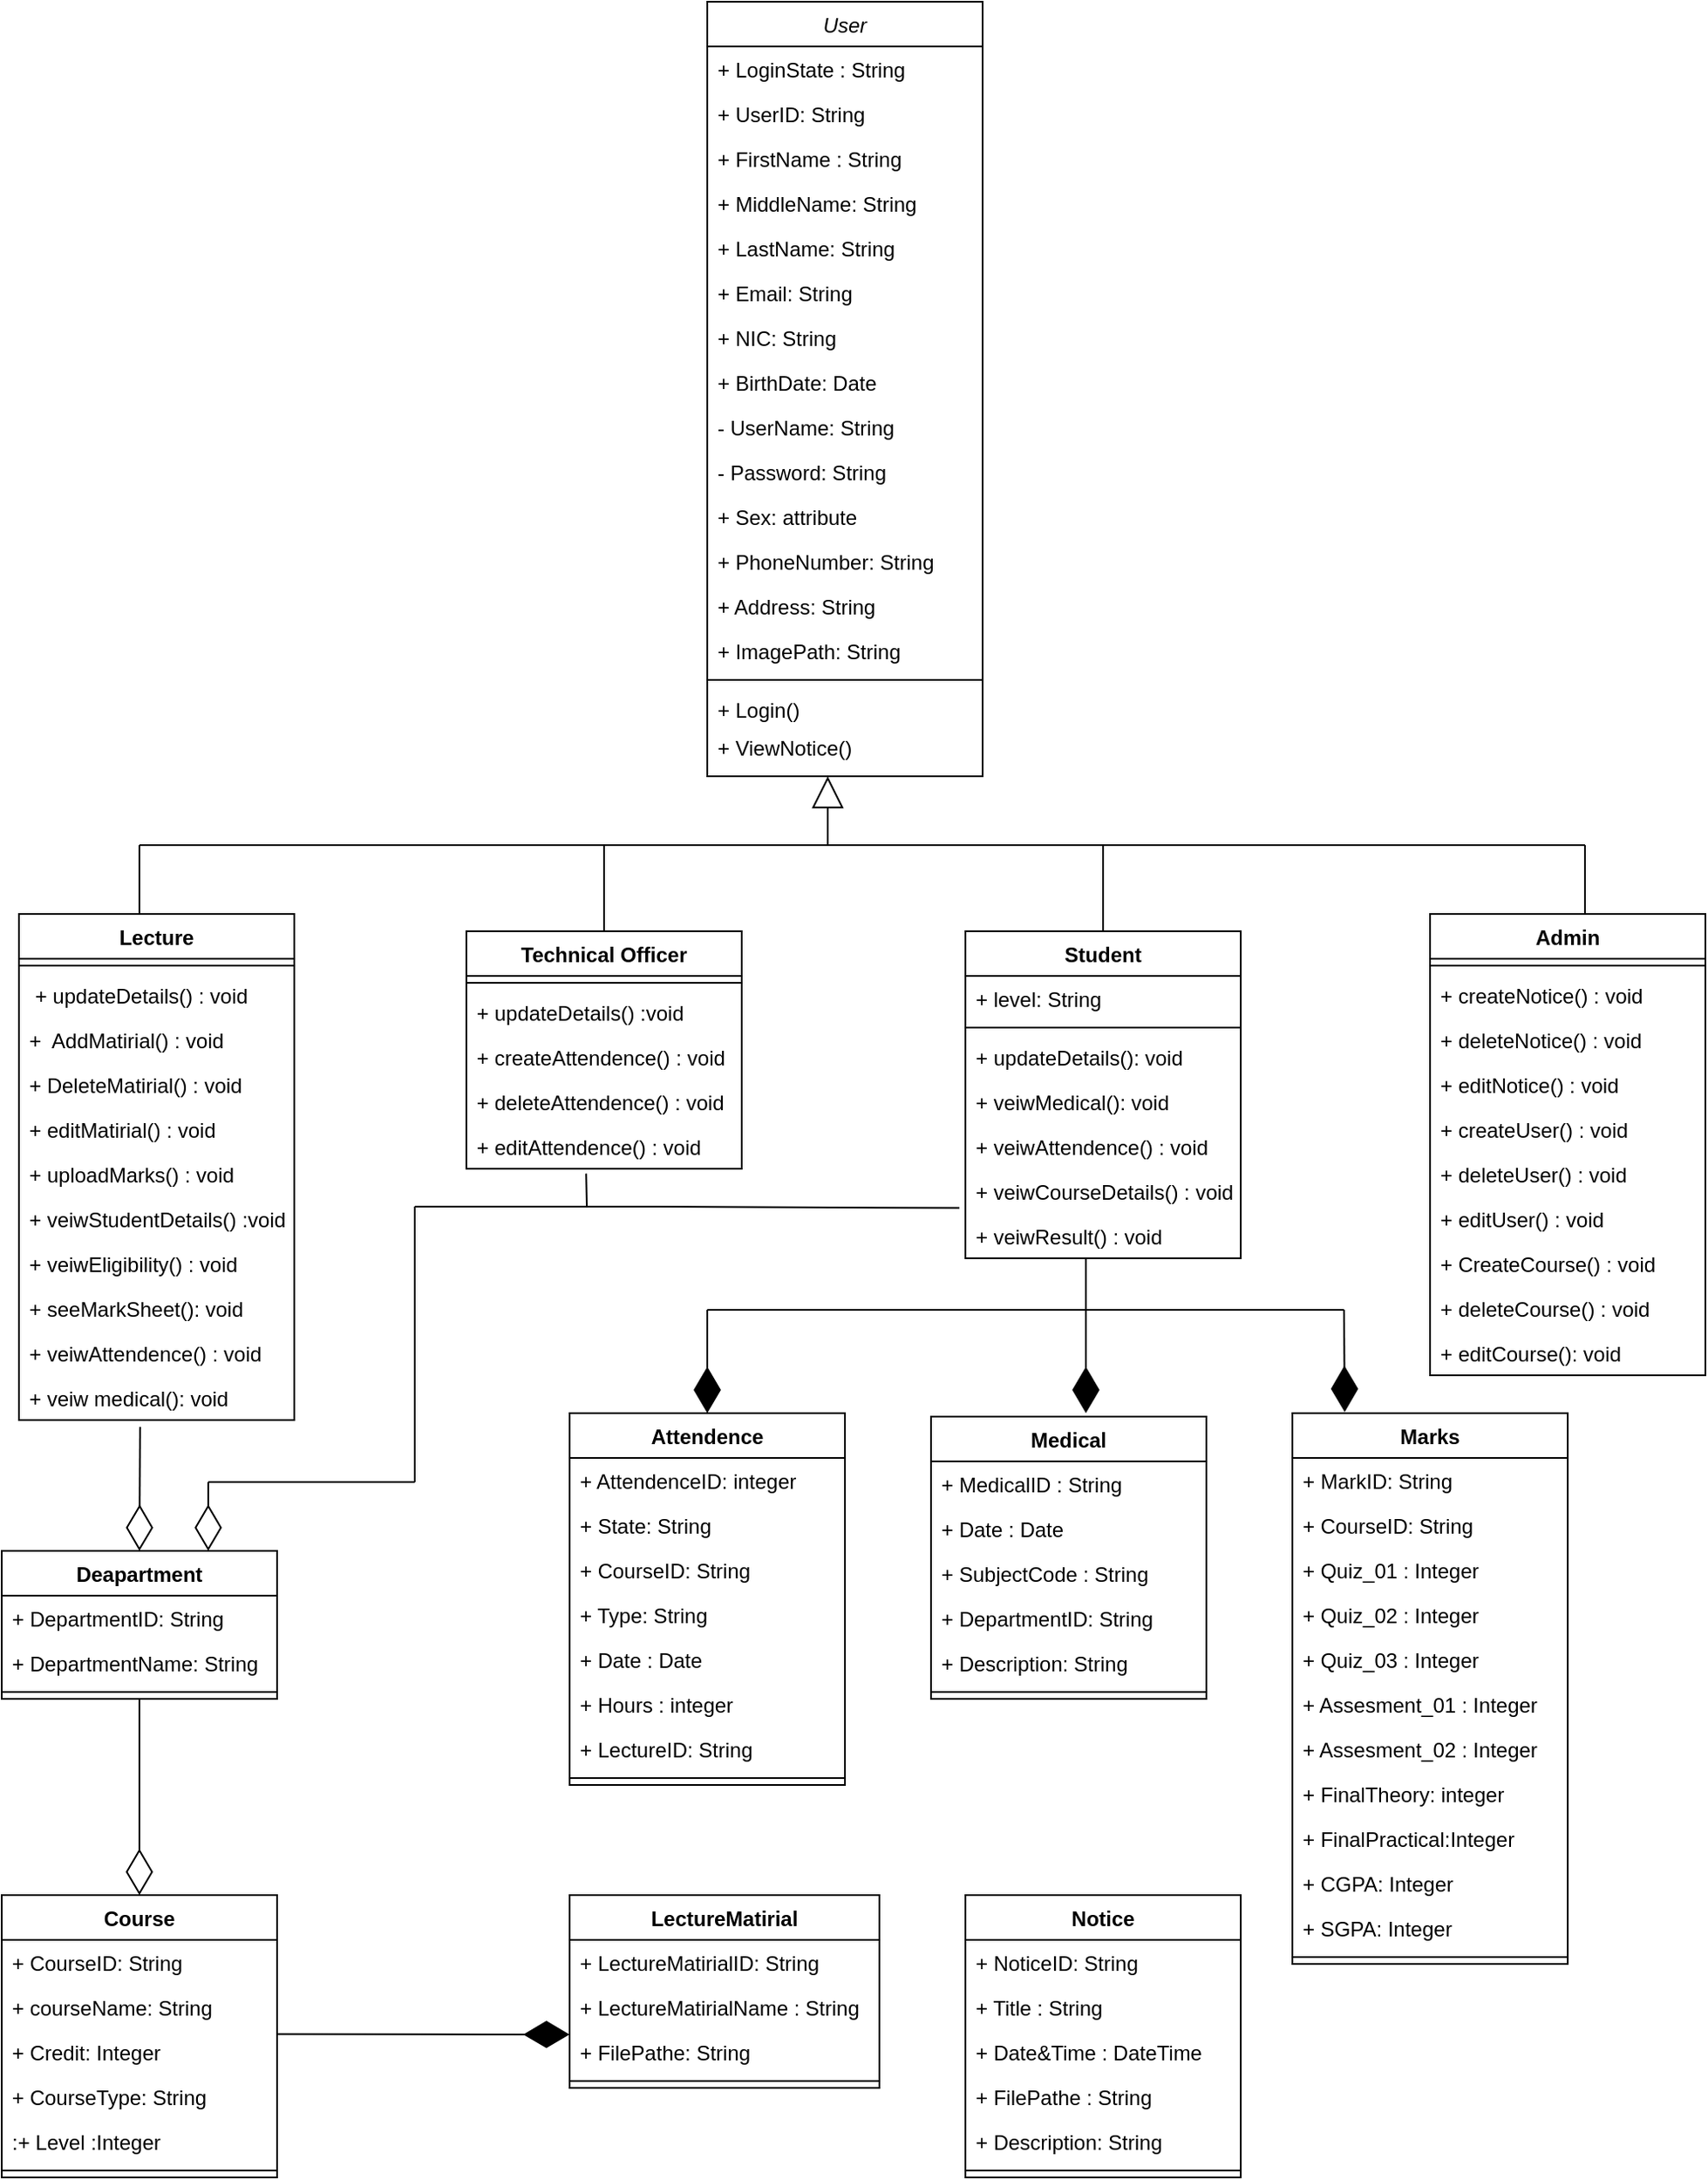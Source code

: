 <mxfile version="20.8.13" type="device"><diagram id="C5RBs43oDa-KdzZeNtuy" name="Page-1"><mxGraphModel dx="1050" dy="1710" grid="1" gridSize="10" guides="1" tooltips="1" connect="1" arrows="1" fold="1" page="1" pageScale="1" pageWidth="827" pageHeight="1169" math="0" shadow="0"><root><mxCell id="WIyWlLk6GJQsqaUBKTNV-0"/><mxCell id="WIyWlLk6GJQsqaUBKTNV-1" parent="WIyWlLk6GJQsqaUBKTNV-0"/><mxCell id="zkfFHV4jXpPFQw0GAbJ--0" value="User" style="swimlane;fontStyle=2;align=center;verticalAlign=top;childLayout=stackLayout;horizontal=1;startSize=26;horizontalStack=0;resizeParent=1;resizeLast=0;collapsible=1;marginBottom=0;rounded=0;shadow=0;strokeWidth=1;" parent="WIyWlLk6GJQsqaUBKTNV-1" vertex="1"><mxGeometry x="450" y="-140" width="160" height="450" as="geometry"><mxRectangle x="230" y="140" width="160" height="26" as="alternateBounds"/></mxGeometry></mxCell><mxCell id="zkfFHV4jXpPFQw0GAbJ--1" value="+ LoginState : String" style="text;align=left;verticalAlign=top;spacingLeft=4;spacingRight=4;overflow=hidden;rotatable=0;points=[[0,0.5],[1,0.5]];portConstraint=eastwest;" parent="zkfFHV4jXpPFQw0GAbJ--0" vertex="1"><mxGeometry y="26" width="160" height="26" as="geometry"/></mxCell><mxCell id="zkfFHV4jXpPFQw0GAbJ--2" value="+ UserID: String" style="text;align=left;verticalAlign=top;spacingLeft=4;spacingRight=4;overflow=hidden;rotatable=0;points=[[0,0.5],[1,0.5]];portConstraint=eastwest;rounded=0;shadow=0;html=0;" parent="zkfFHV4jXpPFQw0GAbJ--0" vertex="1"><mxGeometry y="52" width="160" height="26" as="geometry"/></mxCell><mxCell id="zkfFHV4jXpPFQw0GAbJ--3" value="+ FirstName : String" style="text;align=left;verticalAlign=top;spacingLeft=4;spacingRight=4;overflow=hidden;rotatable=0;points=[[0,0.5],[1,0.5]];portConstraint=eastwest;rounded=0;shadow=0;html=0;" parent="zkfFHV4jXpPFQw0GAbJ--0" vertex="1"><mxGeometry y="78" width="160" height="26" as="geometry"/></mxCell><mxCell id="cvOqflEdp5LwNtmnCn7X-1" value="+ MiddleName: String" style="text;strokeColor=none;fillColor=none;align=left;verticalAlign=top;spacingLeft=4;spacingRight=4;overflow=hidden;rotatable=0;points=[[0,0.5],[1,0.5]];portConstraint=eastwest;" vertex="1" parent="zkfFHV4jXpPFQw0GAbJ--0"><mxGeometry y="104" width="160" height="26" as="geometry"/></mxCell><mxCell id="cvOqflEdp5LwNtmnCn7X-2" value="+ LastName: String" style="text;strokeColor=none;fillColor=none;align=left;verticalAlign=top;spacingLeft=4;spacingRight=4;overflow=hidden;rotatable=0;points=[[0,0.5],[1,0.5]];portConstraint=eastwest;" vertex="1" parent="zkfFHV4jXpPFQw0GAbJ--0"><mxGeometry y="130" width="160" height="26" as="geometry"/></mxCell><mxCell id="cvOqflEdp5LwNtmnCn7X-3" value="+ Email: String" style="text;strokeColor=none;fillColor=none;align=left;verticalAlign=top;spacingLeft=4;spacingRight=4;overflow=hidden;rotatable=0;points=[[0,0.5],[1,0.5]];portConstraint=eastwest;" vertex="1" parent="zkfFHV4jXpPFQw0GAbJ--0"><mxGeometry y="156" width="160" height="26" as="geometry"/></mxCell><mxCell id="cvOqflEdp5LwNtmnCn7X-4" value="+ NIC: String" style="text;strokeColor=none;fillColor=none;align=left;verticalAlign=top;spacingLeft=4;spacingRight=4;overflow=hidden;rotatable=0;points=[[0,0.5],[1,0.5]];portConstraint=eastwest;" vertex="1" parent="zkfFHV4jXpPFQw0GAbJ--0"><mxGeometry y="182" width="160" height="26" as="geometry"/></mxCell><mxCell id="cvOqflEdp5LwNtmnCn7X-5" value="+ BirthDate: Date" style="text;strokeColor=none;fillColor=none;align=left;verticalAlign=top;spacingLeft=4;spacingRight=4;overflow=hidden;rotatable=0;points=[[0,0.5],[1,0.5]];portConstraint=eastwest;" vertex="1" parent="zkfFHV4jXpPFQw0GAbJ--0"><mxGeometry y="208" width="160" height="26" as="geometry"/></mxCell><mxCell id="cvOqflEdp5LwNtmnCn7X-7" value="- UserName: String" style="text;strokeColor=none;fillColor=none;align=left;verticalAlign=top;spacingLeft=4;spacingRight=4;overflow=hidden;rotatable=0;points=[[0,0.5],[1,0.5]];portConstraint=eastwest;" vertex="1" parent="zkfFHV4jXpPFQw0GAbJ--0"><mxGeometry y="234" width="160" height="26" as="geometry"/></mxCell><mxCell id="cvOqflEdp5LwNtmnCn7X-6" value="- Password: String" style="text;strokeColor=none;fillColor=none;align=left;verticalAlign=top;spacingLeft=4;spacingRight=4;overflow=hidden;rotatable=0;points=[[0,0.5],[1,0.5]];portConstraint=eastwest;" vertex="1" parent="zkfFHV4jXpPFQw0GAbJ--0"><mxGeometry y="260" width="160" height="26" as="geometry"/></mxCell><mxCell id="cvOqflEdp5LwNtmnCn7X-8" value="+ Sex: attribute" style="text;strokeColor=none;fillColor=none;align=left;verticalAlign=top;spacingLeft=4;spacingRight=4;overflow=hidden;rotatable=0;points=[[0,0.5],[1,0.5]];portConstraint=eastwest;" vertex="1" parent="zkfFHV4jXpPFQw0GAbJ--0"><mxGeometry y="286" width="160" height="26" as="geometry"/></mxCell><mxCell id="cvOqflEdp5LwNtmnCn7X-9" value="+ PhoneNumber: String" style="text;strokeColor=none;fillColor=none;align=left;verticalAlign=top;spacingLeft=4;spacingRight=4;overflow=hidden;rotatable=0;points=[[0,0.5],[1,0.5]];portConstraint=eastwest;" vertex="1" parent="zkfFHV4jXpPFQw0GAbJ--0"><mxGeometry y="312" width="160" height="26" as="geometry"/></mxCell><mxCell id="cvOqflEdp5LwNtmnCn7X-10" value="+ Address: String" style="text;strokeColor=none;fillColor=none;align=left;verticalAlign=top;spacingLeft=4;spacingRight=4;overflow=hidden;rotatable=0;points=[[0,0.5],[1,0.5]];portConstraint=eastwest;" vertex="1" parent="zkfFHV4jXpPFQw0GAbJ--0"><mxGeometry y="338" width="160" height="26" as="geometry"/></mxCell><mxCell id="cvOqflEdp5LwNtmnCn7X-11" value="+ ImagePath: String" style="text;strokeColor=none;fillColor=none;align=left;verticalAlign=top;spacingLeft=4;spacingRight=4;overflow=hidden;rotatable=0;points=[[0,0.5],[1,0.5]];portConstraint=eastwest;" vertex="1" parent="zkfFHV4jXpPFQw0GAbJ--0"><mxGeometry y="364" width="160" height="26" as="geometry"/></mxCell><mxCell id="zkfFHV4jXpPFQw0GAbJ--4" value="" style="line;html=1;strokeWidth=1;align=left;verticalAlign=middle;spacingTop=-1;spacingLeft=3;spacingRight=3;rotatable=0;labelPosition=right;points=[];portConstraint=eastwest;" parent="zkfFHV4jXpPFQw0GAbJ--0" vertex="1"><mxGeometry y="390" width="160" height="8" as="geometry"/></mxCell><mxCell id="zkfFHV4jXpPFQw0GAbJ--5" value="+ Login()&#10;" style="text;align=left;verticalAlign=top;spacingLeft=4;spacingRight=4;overflow=hidden;rotatable=0;points=[[0,0.5],[1,0.5]];portConstraint=eastwest;" parent="zkfFHV4jXpPFQw0GAbJ--0" vertex="1"><mxGeometry y="398" width="160" height="22" as="geometry"/></mxCell><mxCell id="cvOqflEdp5LwNtmnCn7X-12" value="+ ViewNotice()" style="text;strokeColor=none;fillColor=none;align=left;verticalAlign=top;spacingLeft=4;spacingRight=4;overflow=hidden;rotatable=0;points=[[0,0.5],[1,0.5]];portConstraint=eastwest;" vertex="1" parent="zkfFHV4jXpPFQw0GAbJ--0"><mxGeometry y="420" width="160" height="26" as="geometry"/></mxCell><mxCell id="cvOqflEdp5LwNtmnCn7X-13" value="Admin" style="swimlane;fontStyle=1;align=center;verticalAlign=top;childLayout=stackLayout;horizontal=1;startSize=26;horizontalStack=0;resizeParent=1;resizeParentMax=0;resizeLast=0;collapsible=1;marginBottom=0;" vertex="1" parent="WIyWlLk6GJQsqaUBKTNV-1"><mxGeometry x="870" y="390" width="160" height="268" as="geometry"/></mxCell><mxCell id="cvOqflEdp5LwNtmnCn7X-15" value="" style="line;strokeWidth=1;fillColor=none;align=left;verticalAlign=middle;spacingTop=-1;spacingLeft=3;spacingRight=3;rotatable=0;labelPosition=right;points=[];portConstraint=eastwest;strokeColor=inherit;" vertex="1" parent="cvOqflEdp5LwNtmnCn7X-13"><mxGeometry y="26" width="160" height="8" as="geometry"/></mxCell><mxCell id="cvOqflEdp5LwNtmnCn7X-16" value="+ createNotice() : void&#10;" style="text;strokeColor=none;fillColor=none;align=left;verticalAlign=top;spacingLeft=4;spacingRight=4;overflow=hidden;rotatable=0;points=[[0,0.5],[1,0.5]];portConstraint=eastwest;" vertex="1" parent="cvOqflEdp5LwNtmnCn7X-13"><mxGeometry y="34" width="160" height="26" as="geometry"/></mxCell><mxCell id="cvOqflEdp5LwNtmnCn7X-29" value="+ deleteNotice() : void" style="text;strokeColor=none;fillColor=none;align=left;verticalAlign=top;spacingLeft=4;spacingRight=4;overflow=hidden;rotatable=0;points=[[0,0.5],[1,0.5]];portConstraint=eastwest;" vertex="1" parent="cvOqflEdp5LwNtmnCn7X-13"><mxGeometry y="60" width="160" height="26" as="geometry"/></mxCell><mxCell id="cvOqflEdp5LwNtmnCn7X-34" value="+ editNotice() : void" style="text;strokeColor=none;fillColor=none;align=left;verticalAlign=top;spacingLeft=4;spacingRight=4;overflow=hidden;rotatable=0;points=[[0,0.5],[1,0.5]];portConstraint=eastwest;" vertex="1" parent="cvOqflEdp5LwNtmnCn7X-13"><mxGeometry y="86" width="160" height="26" as="geometry"/></mxCell><mxCell id="cvOqflEdp5LwNtmnCn7X-30" value="+ createUser() : void" style="text;strokeColor=none;fillColor=none;align=left;verticalAlign=top;spacingLeft=4;spacingRight=4;overflow=hidden;rotatable=0;points=[[0,0.5],[1,0.5]];portConstraint=eastwest;" vertex="1" parent="cvOqflEdp5LwNtmnCn7X-13"><mxGeometry y="112" width="160" height="26" as="geometry"/></mxCell><mxCell id="cvOqflEdp5LwNtmnCn7X-31" value="+ deleteUser() : void" style="text;strokeColor=none;fillColor=none;align=left;verticalAlign=top;spacingLeft=4;spacingRight=4;overflow=hidden;rotatable=0;points=[[0,0.5],[1,0.5]];portConstraint=eastwest;" vertex="1" parent="cvOqflEdp5LwNtmnCn7X-13"><mxGeometry y="138" width="160" height="26" as="geometry"/></mxCell><mxCell id="cvOqflEdp5LwNtmnCn7X-32" value="+ editUser() : void" style="text;strokeColor=none;fillColor=none;align=left;verticalAlign=top;spacingLeft=4;spacingRight=4;overflow=hidden;rotatable=0;points=[[0,0.5],[1,0.5]];portConstraint=eastwest;" vertex="1" parent="cvOqflEdp5LwNtmnCn7X-13"><mxGeometry y="164" width="160" height="26" as="geometry"/></mxCell><mxCell id="cvOqflEdp5LwNtmnCn7X-33" value="+ CreateCourse() : void" style="text;strokeColor=none;fillColor=none;align=left;verticalAlign=top;spacingLeft=4;spacingRight=4;overflow=hidden;rotatable=0;points=[[0,0.5],[1,0.5]];portConstraint=eastwest;" vertex="1" parent="cvOqflEdp5LwNtmnCn7X-13"><mxGeometry y="190" width="160" height="26" as="geometry"/></mxCell><mxCell id="cvOqflEdp5LwNtmnCn7X-35" value="+ deleteCourse() : void" style="text;strokeColor=none;fillColor=none;align=left;verticalAlign=top;spacingLeft=4;spacingRight=4;overflow=hidden;rotatable=0;points=[[0,0.5],[1,0.5]];portConstraint=eastwest;" vertex="1" parent="cvOqflEdp5LwNtmnCn7X-13"><mxGeometry y="216" width="160" height="26" as="geometry"/></mxCell><mxCell id="cvOqflEdp5LwNtmnCn7X-36" value="+ editCourse(): void" style="text;strokeColor=none;fillColor=none;align=left;verticalAlign=top;spacingLeft=4;spacingRight=4;overflow=hidden;rotatable=0;points=[[0,0.5],[1,0.5]];portConstraint=eastwest;" vertex="1" parent="cvOqflEdp5LwNtmnCn7X-13"><mxGeometry y="242" width="160" height="26" as="geometry"/></mxCell><mxCell id="cvOqflEdp5LwNtmnCn7X-17" value="Lecture" style="swimlane;fontStyle=1;align=center;verticalAlign=top;childLayout=stackLayout;horizontal=1;startSize=26;horizontalStack=0;resizeParent=1;resizeParentMax=0;resizeLast=0;collapsible=1;marginBottom=0;" vertex="1" parent="WIyWlLk6GJQsqaUBKTNV-1"><mxGeometry x="50" y="390" width="160" height="294" as="geometry"/></mxCell><mxCell id="cvOqflEdp5LwNtmnCn7X-19" value="" style="line;strokeWidth=1;fillColor=none;align=left;verticalAlign=middle;spacingTop=-1;spacingLeft=3;spacingRight=3;rotatable=0;labelPosition=right;points=[];portConstraint=eastwest;strokeColor=inherit;" vertex="1" parent="cvOqflEdp5LwNtmnCn7X-17"><mxGeometry y="26" width="160" height="8" as="geometry"/></mxCell><mxCell id="cvOqflEdp5LwNtmnCn7X-20" value=" + updateDetails() : void" style="text;strokeColor=none;fillColor=none;align=left;verticalAlign=top;spacingLeft=4;spacingRight=4;overflow=hidden;rotatable=0;points=[[0,0.5],[1,0.5]];portConstraint=eastwest;" vertex="1" parent="cvOqflEdp5LwNtmnCn7X-17"><mxGeometry y="34" width="160" height="26" as="geometry"/></mxCell><mxCell id="cvOqflEdp5LwNtmnCn7X-37" value="+  AddMatirial() : void" style="text;strokeColor=none;fillColor=none;align=left;verticalAlign=top;spacingLeft=4;spacingRight=4;overflow=hidden;rotatable=0;points=[[0,0.5],[1,0.5]];portConstraint=eastwest;" vertex="1" parent="cvOqflEdp5LwNtmnCn7X-17"><mxGeometry y="60" width="160" height="26" as="geometry"/></mxCell><mxCell id="cvOqflEdp5LwNtmnCn7X-38" value="+ DeleteMatirial() : void" style="text;strokeColor=none;fillColor=none;align=left;verticalAlign=top;spacingLeft=4;spacingRight=4;overflow=hidden;rotatable=0;points=[[0,0.5],[1,0.5]];portConstraint=eastwest;" vertex="1" parent="cvOqflEdp5LwNtmnCn7X-17"><mxGeometry y="86" width="160" height="26" as="geometry"/></mxCell><mxCell id="cvOqflEdp5LwNtmnCn7X-39" value="+ editMatirial() : void" style="text;strokeColor=none;fillColor=none;align=left;verticalAlign=top;spacingLeft=4;spacingRight=4;overflow=hidden;rotatable=0;points=[[0,0.5],[1,0.5]];portConstraint=eastwest;" vertex="1" parent="cvOqflEdp5LwNtmnCn7X-17"><mxGeometry y="112" width="160" height="26" as="geometry"/></mxCell><mxCell id="cvOqflEdp5LwNtmnCn7X-40" value="+ uploadMarks() : void" style="text;strokeColor=none;fillColor=none;align=left;verticalAlign=top;spacingLeft=4;spacingRight=4;overflow=hidden;rotatable=0;points=[[0,0.5],[1,0.5]];portConstraint=eastwest;" vertex="1" parent="cvOqflEdp5LwNtmnCn7X-17"><mxGeometry y="138" width="160" height="26" as="geometry"/></mxCell><mxCell id="cvOqflEdp5LwNtmnCn7X-41" value="+ veiwStudentDetails() :void" style="text;strokeColor=none;fillColor=none;align=left;verticalAlign=top;spacingLeft=4;spacingRight=4;overflow=hidden;rotatable=0;points=[[0,0.5],[1,0.5]];portConstraint=eastwest;" vertex="1" parent="cvOqflEdp5LwNtmnCn7X-17"><mxGeometry y="164" width="160" height="26" as="geometry"/></mxCell><mxCell id="cvOqflEdp5LwNtmnCn7X-42" value="+ veiwEligibility() : void" style="text;strokeColor=none;fillColor=none;align=left;verticalAlign=top;spacingLeft=4;spacingRight=4;overflow=hidden;rotatable=0;points=[[0,0.5],[1,0.5]];portConstraint=eastwest;" vertex="1" parent="cvOqflEdp5LwNtmnCn7X-17"><mxGeometry y="190" width="160" height="26" as="geometry"/></mxCell><mxCell id="cvOqflEdp5LwNtmnCn7X-43" value="+ seeMarkSheet(): void" style="text;strokeColor=none;fillColor=none;align=left;verticalAlign=top;spacingLeft=4;spacingRight=4;overflow=hidden;rotatable=0;points=[[0,0.5],[1,0.5]];portConstraint=eastwest;" vertex="1" parent="cvOqflEdp5LwNtmnCn7X-17"><mxGeometry y="216" width="160" height="26" as="geometry"/></mxCell><mxCell id="cvOqflEdp5LwNtmnCn7X-44" value="+ veiwAttendence() : void" style="text;strokeColor=none;fillColor=none;align=left;verticalAlign=top;spacingLeft=4;spacingRight=4;overflow=hidden;rotatable=0;points=[[0,0.5],[1,0.5]];portConstraint=eastwest;" vertex="1" parent="cvOqflEdp5LwNtmnCn7X-17"><mxGeometry y="242" width="160" height="26" as="geometry"/></mxCell><mxCell id="cvOqflEdp5LwNtmnCn7X-45" value="+ veiw medical(): void" style="text;strokeColor=none;fillColor=none;align=left;verticalAlign=top;spacingLeft=4;spacingRight=4;overflow=hidden;rotatable=0;points=[[0,0.5],[1,0.5]];portConstraint=eastwest;" vertex="1" parent="cvOqflEdp5LwNtmnCn7X-17"><mxGeometry y="268" width="160" height="26" as="geometry"/></mxCell><mxCell id="cvOqflEdp5LwNtmnCn7X-21" value="Student" style="swimlane;fontStyle=1;align=center;verticalAlign=top;childLayout=stackLayout;horizontal=1;startSize=26;horizontalStack=0;resizeParent=1;resizeParentMax=0;resizeLast=0;collapsible=1;marginBottom=0;" vertex="1" parent="WIyWlLk6GJQsqaUBKTNV-1"><mxGeometry x="600" y="400" width="160" height="190" as="geometry"/></mxCell><mxCell id="cvOqflEdp5LwNtmnCn7X-22" value="+ level: String" style="text;strokeColor=none;fillColor=none;align=left;verticalAlign=top;spacingLeft=4;spacingRight=4;overflow=hidden;rotatable=0;points=[[0,0.5],[1,0.5]];portConstraint=eastwest;" vertex="1" parent="cvOqflEdp5LwNtmnCn7X-21"><mxGeometry y="26" width="160" height="26" as="geometry"/></mxCell><mxCell id="cvOqflEdp5LwNtmnCn7X-23" value="" style="line;strokeWidth=1;fillColor=none;align=left;verticalAlign=middle;spacingTop=-1;spacingLeft=3;spacingRight=3;rotatable=0;labelPosition=right;points=[];portConstraint=eastwest;strokeColor=inherit;" vertex="1" parent="cvOqflEdp5LwNtmnCn7X-21"><mxGeometry y="52" width="160" height="8" as="geometry"/></mxCell><mxCell id="cvOqflEdp5LwNtmnCn7X-24" value="+ updateDetails(): void" style="text;strokeColor=none;fillColor=none;align=left;verticalAlign=top;spacingLeft=4;spacingRight=4;overflow=hidden;rotatable=0;points=[[0,0.5],[1,0.5]];portConstraint=eastwest;" vertex="1" parent="cvOqflEdp5LwNtmnCn7X-21"><mxGeometry y="60" width="160" height="26" as="geometry"/></mxCell><mxCell id="cvOqflEdp5LwNtmnCn7X-46" value="+ veiwMedical(): void" style="text;strokeColor=none;fillColor=none;align=left;verticalAlign=top;spacingLeft=4;spacingRight=4;overflow=hidden;rotatable=0;points=[[0,0.5],[1,0.5]];portConstraint=eastwest;" vertex="1" parent="cvOqflEdp5LwNtmnCn7X-21"><mxGeometry y="86" width="160" height="26" as="geometry"/></mxCell><mxCell id="cvOqflEdp5LwNtmnCn7X-47" value="+ veiwAttendence() : void" style="text;strokeColor=none;fillColor=none;align=left;verticalAlign=top;spacingLeft=4;spacingRight=4;overflow=hidden;rotatable=0;points=[[0,0.5],[1,0.5]];portConstraint=eastwest;" vertex="1" parent="cvOqflEdp5LwNtmnCn7X-21"><mxGeometry y="112" width="160" height="26" as="geometry"/></mxCell><mxCell id="cvOqflEdp5LwNtmnCn7X-48" value="+ veiwCourseDetails() : void" style="text;strokeColor=none;fillColor=none;align=left;verticalAlign=top;spacingLeft=4;spacingRight=4;overflow=hidden;rotatable=0;points=[[0,0.5],[1,0.5]];portConstraint=eastwest;" vertex="1" parent="cvOqflEdp5LwNtmnCn7X-21"><mxGeometry y="138" width="160" height="26" as="geometry"/></mxCell><mxCell id="cvOqflEdp5LwNtmnCn7X-49" value="+ veiwResult() : void" style="text;strokeColor=none;fillColor=none;align=left;verticalAlign=top;spacingLeft=4;spacingRight=4;overflow=hidden;rotatable=0;points=[[0,0.5],[1,0.5]];portConstraint=eastwest;" vertex="1" parent="cvOqflEdp5LwNtmnCn7X-21"><mxGeometry y="164" width="160" height="26" as="geometry"/></mxCell><mxCell id="cvOqflEdp5LwNtmnCn7X-25" value="Technical Officer" style="swimlane;fontStyle=1;align=center;verticalAlign=top;childLayout=stackLayout;horizontal=1;startSize=26;horizontalStack=0;resizeParent=1;resizeParentMax=0;resizeLast=0;collapsible=1;marginBottom=0;" vertex="1" parent="WIyWlLk6GJQsqaUBKTNV-1"><mxGeometry x="310" y="400" width="160" height="138" as="geometry"/></mxCell><mxCell id="cvOqflEdp5LwNtmnCn7X-27" value="" style="line;strokeWidth=1;fillColor=none;align=left;verticalAlign=middle;spacingTop=-1;spacingLeft=3;spacingRight=3;rotatable=0;labelPosition=right;points=[];portConstraint=eastwest;strokeColor=inherit;" vertex="1" parent="cvOqflEdp5LwNtmnCn7X-25"><mxGeometry y="26" width="160" height="8" as="geometry"/></mxCell><mxCell id="cvOqflEdp5LwNtmnCn7X-28" value="+ updateDetails() :void&#10;" style="text;strokeColor=none;fillColor=none;align=left;verticalAlign=top;spacingLeft=4;spacingRight=4;overflow=hidden;rotatable=0;points=[[0,0.5],[1,0.5]];portConstraint=eastwest;" vertex="1" parent="cvOqflEdp5LwNtmnCn7X-25"><mxGeometry y="34" width="160" height="26" as="geometry"/></mxCell><mxCell id="cvOqflEdp5LwNtmnCn7X-50" value="+ createAttendence() : void" style="text;strokeColor=none;fillColor=none;align=left;verticalAlign=top;spacingLeft=4;spacingRight=4;overflow=hidden;rotatable=0;points=[[0,0.5],[1,0.5]];portConstraint=eastwest;" vertex="1" parent="cvOqflEdp5LwNtmnCn7X-25"><mxGeometry y="60" width="160" height="26" as="geometry"/></mxCell><mxCell id="cvOqflEdp5LwNtmnCn7X-51" value="+ deleteAttendence() : void" style="text;strokeColor=none;fillColor=none;align=left;verticalAlign=top;spacingLeft=4;spacingRight=4;overflow=hidden;rotatable=0;points=[[0,0.5],[1,0.5]];portConstraint=eastwest;" vertex="1" parent="cvOqflEdp5LwNtmnCn7X-25"><mxGeometry y="86" width="160" height="26" as="geometry"/></mxCell><mxCell id="cvOqflEdp5LwNtmnCn7X-52" value="+ editAttendence() : void" style="text;strokeColor=none;fillColor=none;align=left;verticalAlign=top;spacingLeft=4;spacingRight=4;overflow=hidden;rotatable=0;points=[[0,0.5],[1,0.5]];portConstraint=eastwest;" vertex="1" parent="cvOqflEdp5LwNtmnCn7X-25"><mxGeometry y="112" width="160" height="26" as="geometry"/></mxCell><mxCell id="cvOqflEdp5LwNtmnCn7X-60" value="" style="endArrow=none;html=1;rounded=0;" edge="1" parent="WIyWlLk6GJQsqaUBKTNV-1"><mxGeometry width="50" height="50" relative="1" as="geometry"><mxPoint x="960" y="350" as="sourcePoint"/><mxPoint x="120" y="350" as="targetPoint"/></mxGeometry></mxCell><mxCell id="cvOqflEdp5LwNtmnCn7X-61" value="" style="endArrow=none;html=1;rounded=0;" edge="1" parent="WIyWlLk6GJQsqaUBKTNV-1"><mxGeometry width="50" height="50" relative="1" as="geometry"><mxPoint x="120" y="390" as="sourcePoint"/><mxPoint x="120" y="350" as="targetPoint"/><Array as="points"><mxPoint x="120" y="370"/></Array></mxGeometry></mxCell><mxCell id="cvOqflEdp5LwNtmnCn7X-62" value="" style="endArrow=none;html=1;rounded=0;" edge="1" parent="WIyWlLk6GJQsqaUBKTNV-1" source="cvOqflEdp5LwNtmnCn7X-25"><mxGeometry width="50" height="50" relative="1" as="geometry"><mxPoint x="500" y="510" as="sourcePoint"/><mxPoint x="390" y="350" as="targetPoint"/></mxGeometry></mxCell><mxCell id="cvOqflEdp5LwNtmnCn7X-63" value="" style="endArrow=none;html=1;rounded=0;exitX=0.5;exitY=0;exitDx=0;exitDy=0;" edge="1" parent="WIyWlLk6GJQsqaUBKTNV-1" source="cvOqflEdp5LwNtmnCn7X-21"><mxGeometry width="50" height="50" relative="1" as="geometry"><mxPoint x="500" y="410" as="sourcePoint"/><mxPoint x="680" y="350" as="targetPoint"/></mxGeometry></mxCell><mxCell id="cvOqflEdp5LwNtmnCn7X-64" value="" style="endArrow=none;html=1;rounded=0;" edge="1" parent="WIyWlLk6GJQsqaUBKTNV-1"><mxGeometry width="50" height="50" relative="1" as="geometry"><mxPoint x="960" y="390" as="sourcePoint"/><mxPoint x="960" y="350" as="targetPoint"/></mxGeometry></mxCell><mxCell id="cvOqflEdp5LwNtmnCn7X-67" value="" style="endArrow=block;endSize=16;endFill=0;html=1;rounded=0;" edge="1" parent="WIyWlLk6GJQsqaUBKTNV-1"><mxGeometry x="-0.1" y="-60" width="160" relative="1" as="geometry"><mxPoint x="520" y="350" as="sourcePoint"/><mxPoint x="520" y="310" as="targetPoint"/><Array as="points"/><mxPoint as="offset"/></mxGeometry></mxCell><mxCell id="cvOqflEdp5LwNtmnCn7X-68" value="Medical" style="swimlane;fontStyle=1;align=center;verticalAlign=top;childLayout=stackLayout;horizontal=1;startSize=26;horizontalStack=0;resizeParent=1;resizeParentMax=0;resizeLast=0;collapsible=1;marginBottom=0;" vertex="1" parent="WIyWlLk6GJQsqaUBKTNV-1"><mxGeometry x="580" y="682" width="160" height="164" as="geometry"/></mxCell><mxCell id="cvOqflEdp5LwNtmnCn7X-69" value="+ MedicalID : String" style="text;strokeColor=none;fillColor=none;align=left;verticalAlign=top;spacingLeft=4;spacingRight=4;overflow=hidden;rotatable=0;points=[[0,0.5],[1,0.5]];portConstraint=eastwest;" vertex="1" parent="cvOqflEdp5LwNtmnCn7X-68"><mxGeometry y="26" width="160" height="26" as="geometry"/></mxCell><mxCell id="cvOqflEdp5LwNtmnCn7X-72" value="+ Date : Date" style="text;strokeColor=none;fillColor=none;align=left;verticalAlign=top;spacingLeft=4;spacingRight=4;overflow=hidden;rotatable=0;points=[[0,0.5],[1,0.5]];portConstraint=eastwest;" vertex="1" parent="cvOqflEdp5LwNtmnCn7X-68"><mxGeometry y="52" width="160" height="26" as="geometry"/></mxCell><mxCell id="cvOqflEdp5LwNtmnCn7X-73" value="+ SubjectCode : String" style="text;strokeColor=none;fillColor=none;align=left;verticalAlign=top;spacingLeft=4;spacingRight=4;overflow=hidden;rotatable=0;points=[[0,0.5],[1,0.5]];portConstraint=eastwest;" vertex="1" parent="cvOqflEdp5LwNtmnCn7X-68"><mxGeometry y="78" width="160" height="26" as="geometry"/></mxCell><mxCell id="cvOqflEdp5LwNtmnCn7X-74" value="+ DepartmentID: String" style="text;strokeColor=none;fillColor=none;align=left;verticalAlign=top;spacingLeft=4;spacingRight=4;overflow=hidden;rotatable=0;points=[[0,0.5],[1,0.5]];portConstraint=eastwest;" vertex="1" parent="cvOqflEdp5LwNtmnCn7X-68"><mxGeometry y="104" width="160" height="26" as="geometry"/></mxCell><mxCell id="cvOqflEdp5LwNtmnCn7X-75" value="+ Description: String" style="text;strokeColor=none;fillColor=none;align=left;verticalAlign=top;spacingLeft=4;spacingRight=4;overflow=hidden;rotatable=0;points=[[0,0.5],[1,0.5]];portConstraint=eastwest;" vertex="1" parent="cvOqflEdp5LwNtmnCn7X-68"><mxGeometry y="130" width="160" height="26" as="geometry"/></mxCell><mxCell id="cvOqflEdp5LwNtmnCn7X-70" value="" style="line;strokeWidth=1;fillColor=none;align=left;verticalAlign=middle;spacingTop=-1;spacingLeft=3;spacingRight=3;rotatable=0;labelPosition=right;points=[];portConstraint=eastwest;strokeColor=inherit;" vertex="1" parent="cvOqflEdp5LwNtmnCn7X-68"><mxGeometry y="156" width="160" height="8" as="geometry"/></mxCell><mxCell id="cvOqflEdp5LwNtmnCn7X-76" value="" style="endArrow=diamondThin;endFill=1;endSize=24;html=1;rounded=0;" edge="1" parent="WIyWlLk6GJQsqaUBKTNV-1"><mxGeometry width="160" relative="1" as="geometry"><mxPoint x="670" y="620" as="sourcePoint"/><mxPoint x="670" y="680" as="targetPoint"/></mxGeometry></mxCell><mxCell id="cvOqflEdp5LwNtmnCn7X-77" value="Attendence" style="swimlane;fontStyle=1;align=center;verticalAlign=top;childLayout=stackLayout;horizontal=1;startSize=26;horizontalStack=0;resizeParent=1;resizeParentMax=0;resizeLast=0;collapsible=1;marginBottom=0;" vertex="1" parent="WIyWlLk6GJQsqaUBKTNV-1"><mxGeometry x="370" y="680" width="160" height="216" as="geometry"/></mxCell><mxCell id="cvOqflEdp5LwNtmnCn7X-78" value="+ AttendenceID: integer" style="text;strokeColor=none;fillColor=none;align=left;verticalAlign=top;spacingLeft=4;spacingRight=4;overflow=hidden;rotatable=0;points=[[0,0.5],[1,0.5]];portConstraint=eastwest;" vertex="1" parent="cvOqflEdp5LwNtmnCn7X-77"><mxGeometry y="26" width="160" height="26" as="geometry"/></mxCell><mxCell id="cvOqflEdp5LwNtmnCn7X-81" value="+ State: String" style="text;strokeColor=none;fillColor=none;align=left;verticalAlign=top;spacingLeft=4;spacingRight=4;overflow=hidden;rotatable=0;points=[[0,0.5],[1,0.5]];portConstraint=eastwest;" vertex="1" parent="cvOqflEdp5LwNtmnCn7X-77"><mxGeometry y="52" width="160" height="26" as="geometry"/></mxCell><mxCell id="cvOqflEdp5LwNtmnCn7X-82" value="+ CourseID: String" style="text;strokeColor=none;fillColor=none;align=left;verticalAlign=top;spacingLeft=4;spacingRight=4;overflow=hidden;rotatable=0;points=[[0,0.5],[1,0.5]];portConstraint=eastwest;" vertex="1" parent="cvOqflEdp5LwNtmnCn7X-77"><mxGeometry y="78" width="160" height="26" as="geometry"/></mxCell><mxCell id="cvOqflEdp5LwNtmnCn7X-83" value="+ Type: String" style="text;strokeColor=none;fillColor=none;align=left;verticalAlign=top;spacingLeft=4;spacingRight=4;overflow=hidden;rotatable=0;points=[[0,0.5],[1,0.5]];portConstraint=eastwest;" vertex="1" parent="cvOqflEdp5LwNtmnCn7X-77"><mxGeometry y="104" width="160" height="26" as="geometry"/></mxCell><mxCell id="cvOqflEdp5LwNtmnCn7X-84" value="+ Date : Date" style="text;strokeColor=none;fillColor=none;align=left;verticalAlign=top;spacingLeft=4;spacingRight=4;overflow=hidden;rotatable=0;points=[[0,0.5],[1,0.5]];portConstraint=eastwest;" vertex="1" parent="cvOqflEdp5LwNtmnCn7X-77"><mxGeometry y="130" width="160" height="26" as="geometry"/></mxCell><mxCell id="cvOqflEdp5LwNtmnCn7X-85" value="+ Hours : integer" style="text;strokeColor=none;fillColor=none;align=left;verticalAlign=top;spacingLeft=4;spacingRight=4;overflow=hidden;rotatable=0;points=[[0,0.5],[1,0.5]];portConstraint=eastwest;" vertex="1" parent="cvOqflEdp5LwNtmnCn7X-77"><mxGeometry y="156" width="160" height="26" as="geometry"/></mxCell><mxCell id="cvOqflEdp5LwNtmnCn7X-86" value="+ LectureID: String" style="text;strokeColor=none;fillColor=none;align=left;verticalAlign=top;spacingLeft=4;spacingRight=4;overflow=hidden;rotatable=0;points=[[0,0.5],[1,0.5]];portConstraint=eastwest;" vertex="1" parent="cvOqflEdp5LwNtmnCn7X-77"><mxGeometry y="182" width="160" height="26" as="geometry"/></mxCell><mxCell id="cvOqflEdp5LwNtmnCn7X-79" value="" style="line;strokeWidth=1;fillColor=none;align=left;verticalAlign=middle;spacingTop=-1;spacingLeft=3;spacingRight=3;rotatable=0;labelPosition=right;points=[];portConstraint=eastwest;strokeColor=inherit;" vertex="1" parent="cvOqflEdp5LwNtmnCn7X-77"><mxGeometry y="208" width="160" height="8" as="geometry"/></mxCell><mxCell id="cvOqflEdp5LwNtmnCn7X-88" value="" style="endArrow=diamondThin;endFill=1;endSize=24;html=1;rounded=0;entryX=0.5;entryY=0;entryDx=0;entryDy=0;" edge="1" parent="WIyWlLk6GJQsqaUBKTNV-1" target="cvOqflEdp5LwNtmnCn7X-77"><mxGeometry width="160" relative="1" as="geometry"><mxPoint x="450" y="620" as="sourcePoint"/><mxPoint x="450" y="670" as="targetPoint"/></mxGeometry></mxCell><mxCell id="cvOqflEdp5LwNtmnCn7X-89" value="" style="endArrow=none;html=1;rounded=0;" edge="1" parent="WIyWlLk6GJQsqaUBKTNV-1"><mxGeometry width="50" height="50" relative="1" as="geometry"><mxPoint x="450" y="620" as="sourcePoint"/><mxPoint x="670" y="620" as="targetPoint"/><Array as="points"/></mxGeometry></mxCell><mxCell id="cvOqflEdp5LwNtmnCn7X-91" value="" style="endArrow=none;html=1;rounded=0;" edge="1" parent="WIyWlLk6GJQsqaUBKTNV-1"><mxGeometry width="50" height="50" relative="1" as="geometry"><mxPoint x="670" y="620" as="sourcePoint"/><mxPoint x="670" y="590" as="targetPoint"/><Array as="points"/></mxGeometry></mxCell><mxCell id="cvOqflEdp5LwNtmnCn7X-92" value="Marks" style="swimlane;fontStyle=1;align=center;verticalAlign=top;childLayout=stackLayout;horizontal=1;startSize=26;horizontalStack=0;resizeParent=1;resizeParentMax=0;resizeLast=0;collapsible=1;marginBottom=0;" vertex="1" parent="WIyWlLk6GJQsqaUBKTNV-1"><mxGeometry x="790" y="680" width="160" height="320" as="geometry"/></mxCell><mxCell id="cvOqflEdp5LwNtmnCn7X-93" value="+ MarkID: String" style="text;strokeColor=none;fillColor=none;align=left;verticalAlign=top;spacingLeft=4;spacingRight=4;overflow=hidden;rotatable=0;points=[[0,0.5],[1,0.5]];portConstraint=eastwest;" vertex="1" parent="cvOqflEdp5LwNtmnCn7X-92"><mxGeometry y="26" width="160" height="26" as="geometry"/></mxCell><mxCell id="cvOqflEdp5LwNtmnCn7X-96" value="+ CourseID: String" style="text;strokeColor=none;fillColor=none;align=left;verticalAlign=top;spacingLeft=4;spacingRight=4;overflow=hidden;rotatable=0;points=[[0,0.5],[1,0.5]];portConstraint=eastwest;" vertex="1" parent="cvOqflEdp5LwNtmnCn7X-92"><mxGeometry y="52" width="160" height="26" as="geometry"/></mxCell><mxCell id="cvOqflEdp5LwNtmnCn7X-97" value="+ Quiz_01 : Integer" style="text;strokeColor=none;fillColor=none;align=left;verticalAlign=top;spacingLeft=4;spacingRight=4;overflow=hidden;rotatable=0;points=[[0,0.5],[1,0.5]];portConstraint=eastwest;" vertex="1" parent="cvOqflEdp5LwNtmnCn7X-92"><mxGeometry y="78" width="160" height="26" as="geometry"/></mxCell><mxCell id="cvOqflEdp5LwNtmnCn7X-98" value="+ Quiz_02 : Integer" style="text;strokeColor=none;fillColor=none;align=left;verticalAlign=top;spacingLeft=4;spacingRight=4;overflow=hidden;rotatable=0;points=[[0,0.5],[1,0.5]];portConstraint=eastwest;" vertex="1" parent="cvOqflEdp5LwNtmnCn7X-92"><mxGeometry y="104" width="160" height="26" as="geometry"/></mxCell><mxCell id="cvOqflEdp5LwNtmnCn7X-99" value="+ Quiz_03 : Integer" style="text;strokeColor=none;fillColor=none;align=left;verticalAlign=top;spacingLeft=4;spacingRight=4;overflow=hidden;rotatable=0;points=[[0,0.5],[1,0.5]];portConstraint=eastwest;" vertex="1" parent="cvOqflEdp5LwNtmnCn7X-92"><mxGeometry y="130" width="160" height="26" as="geometry"/></mxCell><mxCell id="cvOqflEdp5LwNtmnCn7X-100" value="+ Assesment_01 : Integer" style="text;strokeColor=none;fillColor=none;align=left;verticalAlign=top;spacingLeft=4;spacingRight=4;overflow=hidden;rotatable=0;points=[[0,0.5],[1,0.5]];portConstraint=eastwest;" vertex="1" parent="cvOqflEdp5LwNtmnCn7X-92"><mxGeometry y="156" width="160" height="26" as="geometry"/></mxCell><mxCell id="cvOqflEdp5LwNtmnCn7X-101" value="+ Assesment_02 : Integer" style="text;strokeColor=none;fillColor=none;align=left;verticalAlign=top;spacingLeft=4;spacingRight=4;overflow=hidden;rotatable=0;points=[[0,0.5],[1,0.5]];portConstraint=eastwest;" vertex="1" parent="cvOqflEdp5LwNtmnCn7X-92"><mxGeometry y="182" width="160" height="26" as="geometry"/></mxCell><mxCell id="cvOqflEdp5LwNtmnCn7X-102" value="+ FinalTheory: integer" style="text;strokeColor=none;fillColor=none;align=left;verticalAlign=top;spacingLeft=4;spacingRight=4;overflow=hidden;rotatable=0;points=[[0,0.5],[1,0.5]];portConstraint=eastwest;" vertex="1" parent="cvOqflEdp5LwNtmnCn7X-92"><mxGeometry y="208" width="160" height="26" as="geometry"/></mxCell><mxCell id="cvOqflEdp5LwNtmnCn7X-103" value="+ FinalPractical:Integer" style="text;strokeColor=none;fillColor=none;align=left;verticalAlign=top;spacingLeft=4;spacingRight=4;overflow=hidden;rotatable=0;points=[[0,0.5],[1,0.5]];portConstraint=eastwest;" vertex="1" parent="cvOqflEdp5LwNtmnCn7X-92"><mxGeometry y="234" width="160" height="26" as="geometry"/></mxCell><mxCell id="cvOqflEdp5LwNtmnCn7X-104" value="+ CGPA: Integer" style="text;strokeColor=none;fillColor=none;align=left;verticalAlign=top;spacingLeft=4;spacingRight=4;overflow=hidden;rotatable=0;points=[[0,0.5],[1,0.5]];portConstraint=eastwest;" vertex="1" parent="cvOqflEdp5LwNtmnCn7X-92"><mxGeometry y="260" width="160" height="26" as="geometry"/></mxCell><mxCell id="cvOqflEdp5LwNtmnCn7X-105" value="+ SGPA: Integer" style="text;strokeColor=none;fillColor=none;align=left;verticalAlign=top;spacingLeft=4;spacingRight=4;overflow=hidden;rotatable=0;points=[[0,0.5],[1,0.5]];portConstraint=eastwest;" vertex="1" parent="cvOqflEdp5LwNtmnCn7X-92"><mxGeometry y="286" width="160" height="26" as="geometry"/></mxCell><mxCell id="cvOqflEdp5LwNtmnCn7X-94" value="" style="line;strokeWidth=1;fillColor=none;align=left;verticalAlign=middle;spacingTop=-1;spacingLeft=3;spacingRight=3;rotatable=0;labelPosition=right;points=[];portConstraint=eastwest;strokeColor=inherit;" vertex="1" parent="cvOqflEdp5LwNtmnCn7X-92"><mxGeometry y="312" width="160" height="8" as="geometry"/></mxCell><mxCell id="cvOqflEdp5LwNtmnCn7X-106" value="" style="endArrow=none;html=1;rounded=0;" edge="1" parent="WIyWlLk6GJQsqaUBKTNV-1"><mxGeometry width="50" height="50" relative="1" as="geometry"><mxPoint x="820" y="620" as="sourcePoint"/><mxPoint x="670" y="620" as="targetPoint"/></mxGeometry></mxCell><mxCell id="cvOqflEdp5LwNtmnCn7X-108" value="" style="endArrow=diamondThin;endFill=1;endSize=24;html=1;rounded=0;entryX=0.19;entryY=-0.002;entryDx=0;entryDy=0;entryPerimeter=0;" edge="1" parent="WIyWlLk6GJQsqaUBKTNV-1" target="cvOqflEdp5LwNtmnCn7X-92"><mxGeometry width="160" relative="1" as="geometry"><mxPoint x="820" y="620" as="sourcePoint"/><mxPoint x="820" y="670" as="targetPoint"/></mxGeometry></mxCell><mxCell id="cvOqflEdp5LwNtmnCn7X-109" value="Deapartment" style="swimlane;fontStyle=1;align=center;verticalAlign=top;childLayout=stackLayout;horizontal=1;startSize=26;horizontalStack=0;resizeParent=1;resizeParentMax=0;resizeLast=0;collapsible=1;marginBottom=0;" vertex="1" parent="WIyWlLk6GJQsqaUBKTNV-1"><mxGeometry x="40" y="760" width="160" height="86" as="geometry"/></mxCell><mxCell id="cvOqflEdp5LwNtmnCn7X-110" value="+ DepartmentID: String" style="text;strokeColor=none;fillColor=none;align=left;verticalAlign=top;spacingLeft=4;spacingRight=4;overflow=hidden;rotatable=0;points=[[0,0.5],[1,0.5]];portConstraint=eastwest;" vertex="1" parent="cvOqflEdp5LwNtmnCn7X-109"><mxGeometry y="26" width="160" height="26" as="geometry"/></mxCell><mxCell id="cvOqflEdp5LwNtmnCn7X-113" value="+ DepartmentName: String" style="text;strokeColor=none;fillColor=none;align=left;verticalAlign=top;spacingLeft=4;spacingRight=4;overflow=hidden;rotatable=0;points=[[0,0.5],[1,0.5]];portConstraint=eastwest;" vertex="1" parent="cvOqflEdp5LwNtmnCn7X-109"><mxGeometry y="52" width="160" height="26" as="geometry"/></mxCell><mxCell id="cvOqflEdp5LwNtmnCn7X-111" value="" style="line;strokeWidth=1;fillColor=none;align=left;verticalAlign=middle;spacingTop=-1;spacingLeft=3;spacingRight=3;rotatable=0;labelPosition=right;points=[];portConstraint=eastwest;strokeColor=inherit;" vertex="1" parent="cvOqflEdp5LwNtmnCn7X-109"><mxGeometry y="78" width="160" height="8" as="geometry"/></mxCell><mxCell id="cvOqflEdp5LwNtmnCn7X-114" value="" style="endArrow=diamondThin;endFill=0;endSize=24;html=1;rounded=0;entryX=0.5;entryY=0;entryDx=0;entryDy=0;exitX=0.44;exitY=1.154;exitDx=0;exitDy=0;exitPerimeter=0;" edge="1" parent="WIyWlLk6GJQsqaUBKTNV-1" source="cvOqflEdp5LwNtmnCn7X-45" target="cvOqflEdp5LwNtmnCn7X-109"><mxGeometry width="160" relative="1" as="geometry"><mxPoint x="90" y="700" as="sourcePoint"/><mxPoint x="250" y="700" as="targetPoint"/></mxGeometry></mxCell><mxCell id="cvOqflEdp5LwNtmnCn7X-115" value="" style="endArrow=diamondThin;endFill=0;endSize=24;html=1;rounded=0;entryX=0.75;entryY=0;entryDx=0;entryDy=0;" edge="1" parent="WIyWlLk6GJQsqaUBKTNV-1" target="cvOqflEdp5LwNtmnCn7X-109"><mxGeometry width="160" relative="1" as="geometry"><mxPoint x="160" y="720" as="sourcePoint"/><mxPoint x="600" y="580" as="targetPoint"/></mxGeometry></mxCell><mxCell id="cvOqflEdp5LwNtmnCn7X-116" value="" style="endArrow=none;html=1;rounded=0;entryX=-0.022;entryY=0.877;entryDx=0;entryDy=0;entryPerimeter=0;" edge="1" parent="WIyWlLk6GJQsqaUBKTNV-1" target="cvOqflEdp5LwNtmnCn7X-48"><mxGeometry width="50" height="50" relative="1" as="geometry"><mxPoint x="280" y="560" as="sourcePoint"/><mxPoint x="550" y="560" as="targetPoint"/><Array as="points"><mxPoint x="420" y="560"/></Array></mxGeometry></mxCell><mxCell id="cvOqflEdp5LwNtmnCn7X-117" value="" style="endArrow=none;html=1;rounded=0;entryX=0.435;entryY=1.108;entryDx=0;entryDy=0;entryPerimeter=0;" edge="1" parent="WIyWlLk6GJQsqaUBKTNV-1" target="cvOqflEdp5LwNtmnCn7X-52"><mxGeometry width="50" height="50" relative="1" as="geometry"><mxPoint x="380" y="560" as="sourcePoint"/><mxPoint x="550" y="560" as="targetPoint"/></mxGeometry></mxCell><mxCell id="cvOqflEdp5LwNtmnCn7X-118" value="" style="endArrow=none;html=1;rounded=0;" edge="1" parent="WIyWlLk6GJQsqaUBKTNV-1"><mxGeometry width="50" height="50" relative="1" as="geometry"><mxPoint x="280" y="560" as="sourcePoint"/><mxPoint x="280" y="720" as="targetPoint"/></mxGeometry></mxCell><mxCell id="cvOqflEdp5LwNtmnCn7X-119" value="" style="endArrow=none;html=1;rounded=0;" edge="1" parent="WIyWlLk6GJQsqaUBKTNV-1"><mxGeometry width="50" height="50" relative="1" as="geometry"><mxPoint x="160" y="720" as="sourcePoint"/><mxPoint x="280" y="720" as="targetPoint"/></mxGeometry></mxCell><mxCell id="cvOqflEdp5LwNtmnCn7X-120" value="Course" style="swimlane;fontStyle=1;align=center;verticalAlign=top;childLayout=stackLayout;horizontal=1;startSize=26;horizontalStack=0;resizeParent=1;resizeParentMax=0;resizeLast=0;collapsible=1;marginBottom=0;" vertex="1" parent="WIyWlLk6GJQsqaUBKTNV-1"><mxGeometry x="40" y="960" width="160" height="164" as="geometry"/></mxCell><mxCell id="cvOqflEdp5LwNtmnCn7X-121" value="+ CourseID: String" style="text;strokeColor=none;fillColor=none;align=left;verticalAlign=top;spacingLeft=4;spacingRight=4;overflow=hidden;rotatable=0;points=[[0,0.5],[1,0.5]];portConstraint=eastwest;" vertex="1" parent="cvOqflEdp5LwNtmnCn7X-120"><mxGeometry y="26" width="160" height="26" as="geometry"/></mxCell><mxCell id="cvOqflEdp5LwNtmnCn7X-128" value="+ courseName: String" style="text;strokeColor=none;fillColor=none;align=left;verticalAlign=top;spacingLeft=4;spacingRight=4;overflow=hidden;rotatable=0;points=[[0,0.5],[1,0.5]];portConstraint=eastwest;" vertex="1" parent="cvOqflEdp5LwNtmnCn7X-120"><mxGeometry y="52" width="160" height="26" as="geometry"/></mxCell><mxCell id="cvOqflEdp5LwNtmnCn7X-129" value="+ Credit: Integer" style="text;strokeColor=none;fillColor=none;align=left;verticalAlign=top;spacingLeft=4;spacingRight=4;overflow=hidden;rotatable=0;points=[[0,0.5],[1,0.5]];portConstraint=eastwest;" vertex="1" parent="cvOqflEdp5LwNtmnCn7X-120"><mxGeometry y="78" width="160" height="26" as="geometry"/></mxCell><mxCell id="cvOqflEdp5LwNtmnCn7X-130" value="+ CourseType: String" style="text;strokeColor=none;fillColor=none;align=left;verticalAlign=top;spacingLeft=4;spacingRight=4;overflow=hidden;rotatable=0;points=[[0,0.5],[1,0.5]];portConstraint=eastwest;" vertex="1" parent="cvOqflEdp5LwNtmnCn7X-120"><mxGeometry y="104" width="160" height="26" as="geometry"/></mxCell><mxCell id="cvOqflEdp5LwNtmnCn7X-131" value=":+ Level :Integer" style="text;strokeColor=none;fillColor=none;align=left;verticalAlign=top;spacingLeft=4;spacingRight=4;overflow=hidden;rotatable=0;points=[[0,0.5],[1,0.5]];portConstraint=eastwest;" vertex="1" parent="cvOqflEdp5LwNtmnCn7X-120"><mxGeometry y="130" width="160" height="26" as="geometry"/></mxCell><mxCell id="cvOqflEdp5LwNtmnCn7X-122" value="" style="line;strokeWidth=1;fillColor=none;align=left;verticalAlign=middle;spacingTop=-1;spacingLeft=3;spacingRight=3;rotatable=0;labelPosition=right;points=[];portConstraint=eastwest;strokeColor=inherit;" vertex="1" parent="cvOqflEdp5LwNtmnCn7X-120"><mxGeometry y="156" width="160" height="8" as="geometry"/></mxCell><mxCell id="cvOqflEdp5LwNtmnCn7X-124" value="LectureMatirial" style="swimlane;fontStyle=1;align=center;verticalAlign=top;childLayout=stackLayout;horizontal=1;startSize=26;horizontalStack=0;resizeParent=1;resizeParentMax=0;resizeLast=0;collapsible=1;marginBottom=0;" vertex="1" parent="WIyWlLk6GJQsqaUBKTNV-1"><mxGeometry x="370" y="960" width="180" height="112" as="geometry"/></mxCell><mxCell id="cvOqflEdp5LwNtmnCn7X-125" value="+ LectureMatirialID: String" style="text;strokeColor=none;fillColor=none;align=left;verticalAlign=top;spacingLeft=4;spacingRight=4;overflow=hidden;rotatable=0;points=[[0,0.5],[1,0.5]];portConstraint=eastwest;" vertex="1" parent="cvOqflEdp5LwNtmnCn7X-124"><mxGeometry y="26" width="180" height="26" as="geometry"/></mxCell><mxCell id="cvOqflEdp5LwNtmnCn7X-133" value="+ LectureMatirialName : String" style="text;strokeColor=none;fillColor=none;align=left;verticalAlign=top;spacingLeft=4;spacingRight=4;overflow=hidden;rotatable=0;points=[[0,0.5],[1,0.5]];portConstraint=eastwest;" vertex="1" parent="cvOqflEdp5LwNtmnCn7X-124"><mxGeometry y="52" width="180" height="26" as="geometry"/></mxCell><mxCell id="cvOqflEdp5LwNtmnCn7X-134" value="+ FilePathe: String" style="text;strokeColor=none;fillColor=none;align=left;verticalAlign=top;spacingLeft=4;spacingRight=4;overflow=hidden;rotatable=0;points=[[0,0.5],[1,0.5]];portConstraint=eastwest;" vertex="1" parent="cvOqflEdp5LwNtmnCn7X-124"><mxGeometry y="78" width="180" height="26" as="geometry"/></mxCell><mxCell id="cvOqflEdp5LwNtmnCn7X-126" value="" style="line;strokeWidth=1;fillColor=none;align=left;verticalAlign=middle;spacingTop=-1;spacingLeft=3;spacingRight=3;rotatable=0;labelPosition=right;points=[];portConstraint=eastwest;strokeColor=inherit;" vertex="1" parent="cvOqflEdp5LwNtmnCn7X-124"><mxGeometry y="104" width="180" height="8" as="geometry"/></mxCell><mxCell id="cvOqflEdp5LwNtmnCn7X-132" value="" style="endArrow=diamondThin;endFill=0;endSize=24;html=1;rounded=0;exitX=0.5;exitY=1;exitDx=0;exitDy=0;entryX=0.5;entryY=0;entryDx=0;entryDy=0;" edge="1" parent="WIyWlLk6GJQsqaUBKTNV-1" source="cvOqflEdp5LwNtmnCn7X-109" target="cvOqflEdp5LwNtmnCn7X-120"><mxGeometry width="160" relative="1" as="geometry"><mxPoint x="440" y="980" as="sourcePoint"/><mxPoint x="600" y="980" as="targetPoint"/></mxGeometry></mxCell><mxCell id="cvOqflEdp5LwNtmnCn7X-135" value="" style="endArrow=diamondThin;endFill=1;endSize=24;html=1;rounded=0;exitX=0.998;exitY=0.108;exitDx=0;exitDy=0;exitPerimeter=0;" edge="1" parent="WIyWlLk6GJQsqaUBKTNV-1" source="cvOqflEdp5LwNtmnCn7X-129"><mxGeometry width="160" relative="1" as="geometry"><mxPoint x="440" y="980" as="sourcePoint"/><mxPoint x="370" y="1041" as="targetPoint"/></mxGeometry></mxCell><mxCell id="cvOqflEdp5LwNtmnCn7X-136" value="Notice" style="swimlane;fontStyle=1;align=center;verticalAlign=top;childLayout=stackLayout;horizontal=1;startSize=26;horizontalStack=0;resizeParent=1;resizeParentMax=0;resizeLast=0;collapsible=1;marginBottom=0;" vertex="1" parent="WIyWlLk6GJQsqaUBKTNV-1"><mxGeometry x="600" y="960" width="160" height="164" as="geometry"/></mxCell><mxCell id="cvOqflEdp5LwNtmnCn7X-137" value="+ NoticeID: String" style="text;strokeColor=none;fillColor=none;align=left;verticalAlign=top;spacingLeft=4;spacingRight=4;overflow=hidden;rotatable=0;points=[[0,0.5],[1,0.5]];portConstraint=eastwest;" vertex="1" parent="cvOqflEdp5LwNtmnCn7X-136"><mxGeometry y="26" width="160" height="26" as="geometry"/></mxCell><mxCell id="cvOqflEdp5LwNtmnCn7X-140" value="+ Title : String" style="text;strokeColor=none;fillColor=none;align=left;verticalAlign=top;spacingLeft=4;spacingRight=4;overflow=hidden;rotatable=0;points=[[0,0.5],[1,0.5]];portConstraint=eastwest;" vertex="1" parent="cvOqflEdp5LwNtmnCn7X-136"><mxGeometry y="52" width="160" height="26" as="geometry"/></mxCell><mxCell id="cvOqflEdp5LwNtmnCn7X-141" value="+ Date&amp;Time : DateTime" style="text;strokeColor=none;fillColor=none;align=left;verticalAlign=top;spacingLeft=4;spacingRight=4;overflow=hidden;rotatable=0;points=[[0,0.5],[1,0.5]];portConstraint=eastwest;" vertex="1" parent="cvOqflEdp5LwNtmnCn7X-136"><mxGeometry y="78" width="160" height="26" as="geometry"/></mxCell><mxCell id="cvOqflEdp5LwNtmnCn7X-142" value="+ FilePathe : String" style="text;strokeColor=none;fillColor=none;align=left;verticalAlign=top;spacingLeft=4;spacingRight=4;overflow=hidden;rotatable=0;points=[[0,0.5],[1,0.5]];portConstraint=eastwest;" vertex="1" parent="cvOqflEdp5LwNtmnCn7X-136"><mxGeometry y="104" width="160" height="26" as="geometry"/></mxCell><mxCell id="cvOqflEdp5LwNtmnCn7X-143" value="+ Description: String" style="text;strokeColor=none;fillColor=none;align=left;verticalAlign=top;spacingLeft=4;spacingRight=4;overflow=hidden;rotatable=0;points=[[0,0.5],[1,0.5]];portConstraint=eastwest;" vertex="1" parent="cvOqflEdp5LwNtmnCn7X-136"><mxGeometry y="130" width="160" height="26" as="geometry"/></mxCell><mxCell id="cvOqflEdp5LwNtmnCn7X-138" value="" style="line;strokeWidth=1;fillColor=none;align=left;verticalAlign=middle;spacingTop=-1;spacingLeft=3;spacingRight=3;rotatable=0;labelPosition=right;points=[];portConstraint=eastwest;strokeColor=inherit;" vertex="1" parent="cvOqflEdp5LwNtmnCn7X-136"><mxGeometry y="156" width="160" height="8" as="geometry"/></mxCell></root></mxGraphModel></diagram></mxfile>